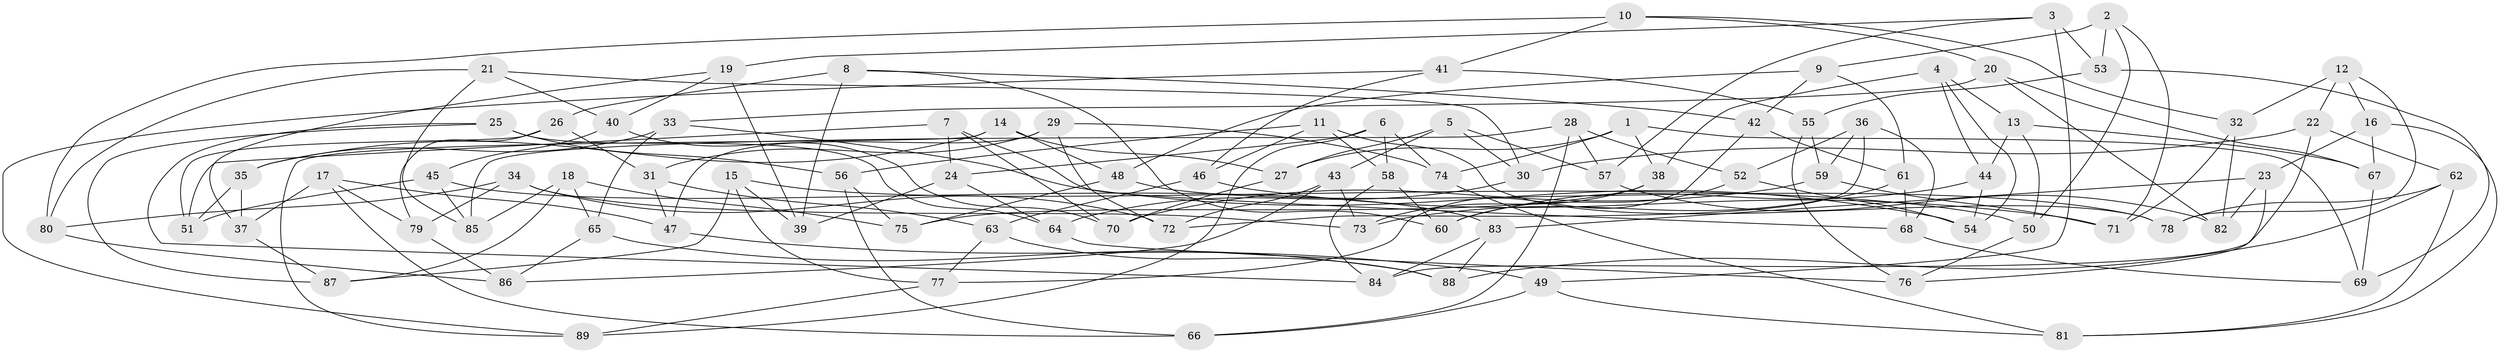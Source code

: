// Generated by graph-tools (version 1.1) at 2025/11/02/27/25 16:11:45]
// undirected, 89 vertices, 178 edges
graph export_dot {
graph [start="1"]
  node [color=gray90,style=filled];
  1;
  2;
  3;
  4;
  5;
  6;
  7;
  8;
  9;
  10;
  11;
  12;
  13;
  14;
  15;
  16;
  17;
  18;
  19;
  20;
  21;
  22;
  23;
  24;
  25;
  26;
  27;
  28;
  29;
  30;
  31;
  32;
  33;
  34;
  35;
  36;
  37;
  38;
  39;
  40;
  41;
  42;
  43;
  44;
  45;
  46;
  47;
  48;
  49;
  50;
  51;
  52;
  53;
  54;
  55;
  56;
  57;
  58;
  59;
  60;
  61;
  62;
  63;
  64;
  65;
  66;
  67;
  68;
  69;
  70;
  71;
  72;
  73;
  74;
  75;
  76;
  77;
  78;
  79;
  80;
  81;
  82;
  83;
  84;
  85;
  86;
  87;
  88;
  89;
  1 -- 27;
  1 -- 38;
  1 -- 74;
  1 -- 69;
  2 -- 53;
  2 -- 50;
  2 -- 9;
  2 -- 71;
  3 -- 49;
  3 -- 57;
  3 -- 53;
  3 -- 19;
  4 -- 54;
  4 -- 13;
  4 -- 38;
  4 -- 44;
  5 -- 57;
  5 -- 30;
  5 -- 43;
  5 -- 27;
  6 -- 24;
  6 -- 58;
  6 -- 74;
  6 -- 89;
  7 -- 68;
  7 -- 24;
  7 -- 70;
  7 -- 51;
  8 -- 42;
  8 -- 60;
  8 -- 39;
  8 -- 26;
  9 -- 61;
  9 -- 48;
  9 -- 42;
  10 -- 32;
  10 -- 41;
  10 -- 80;
  10 -- 20;
  11 -- 46;
  11 -- 78;
  11 -- 56;
  11 -- 58;
  12 -- 16;
  12 -- 32;
  12 -- 22;
  12 -- 78;
  13 -- 67;
  13 -- 50;
  13 -- 44;
  14 -- 35;
  14 -- 89;
  14 -- 27;
  14 -- 48;
  15 -- 50;
  15 -- 87;
  15 -- 77;
  15 -- 39;
  16 -- 81;
  16 -- 23;
  16 -- 67;
  17 -- 66;
  17 -- 47;
  17 -- 37;
  17 -- 79;
  18 -- 85;
  18 -- 65;
  18 -- 75;
  18 -- 87;
  19 -- 39;
  19 -- 37;
  19 -- 40;
  20 -- 67;
  20 -- 33;
  20 -- 82;
  21 -- 40;
  21 -- 30;
  21 -- 85;
  21 -- 80;
  22 -- 62;
  22 -- 30;
  22 -- 84;
  23 -- 82;
  23 -- 76;
  23 -- 83;
  24 -- 64;
  24 -- 39;
  25 -- 64;
  25 -- 84;
  25 -- 56;
  25 -- 87;
  26 -- 31;
  26 -- 79;
  26 -- 51;
  27 -- 70;
  28 -- 85;
  28 -- 52;
  28 -- 57;
  28 -- 66;
  29 -- 74;
  29 -- 47;
  29 -- 31;
  29 -- 72;
  30 -- 64;
  31 -- 47;
  31 -- 63;
  32 -- 82;
  32 -- 71;
  33 -- 35;
  33 -- 65;
  33 -- 54;
  34 -- 80;
  34 -- 79;
  34 -- 73;
  34 -- 72;
  35 -- 37;
  35 -- 51;
  36 -- 68;
  36 -- 72;
  36 -- 59;
  36 -- 52;
  37 -- 87;
  38 -- 75;
  38 -- 73;
  40 -- 70;
  40 -- 45;
  41 -- 55;
  41 -- 46;
  41 -- 89;
  42 -- 77;
  42 -- 61;
  43 -- 73;
  43 -- 72;
  43 -- 86;
  44 -- 54;
  44 -- 60;
  45 -- 83;
  45 -- 51;
  45 -- 85;
  46 -- 71;
  46 -- 63;
  47 -- 49;
  48 -- 75;
  48 -- 78;
  49 -- 66;
  49 -- 81;
  50 -- 76;
  52 -- 54;
  52 -- 60;
  53 -- 55;
  53 -- 69;
  55 -- 59;
  55 -- 76;
  56 -- 66;
  56 -- 75;
  57 -- 82;
  58 -- 84;
  58 -- 60;
  59 -- 70;
  59 -- 71;
  61 -- 68;
  61 -- 73;
  62 -- 78;
  62 -- 88;
  62 -- 81;
  63 -- 77;
  63 -- 88;
  64 -- 76;
  65 -- 88;
  65 -- 86;
  67 -- 69;
  68 -- 69;
  74 -- 81;
  77 -- 89;
  79 -- 86;
  80 -- 86;
  83 -- 88;
  83 -- 84;
}
